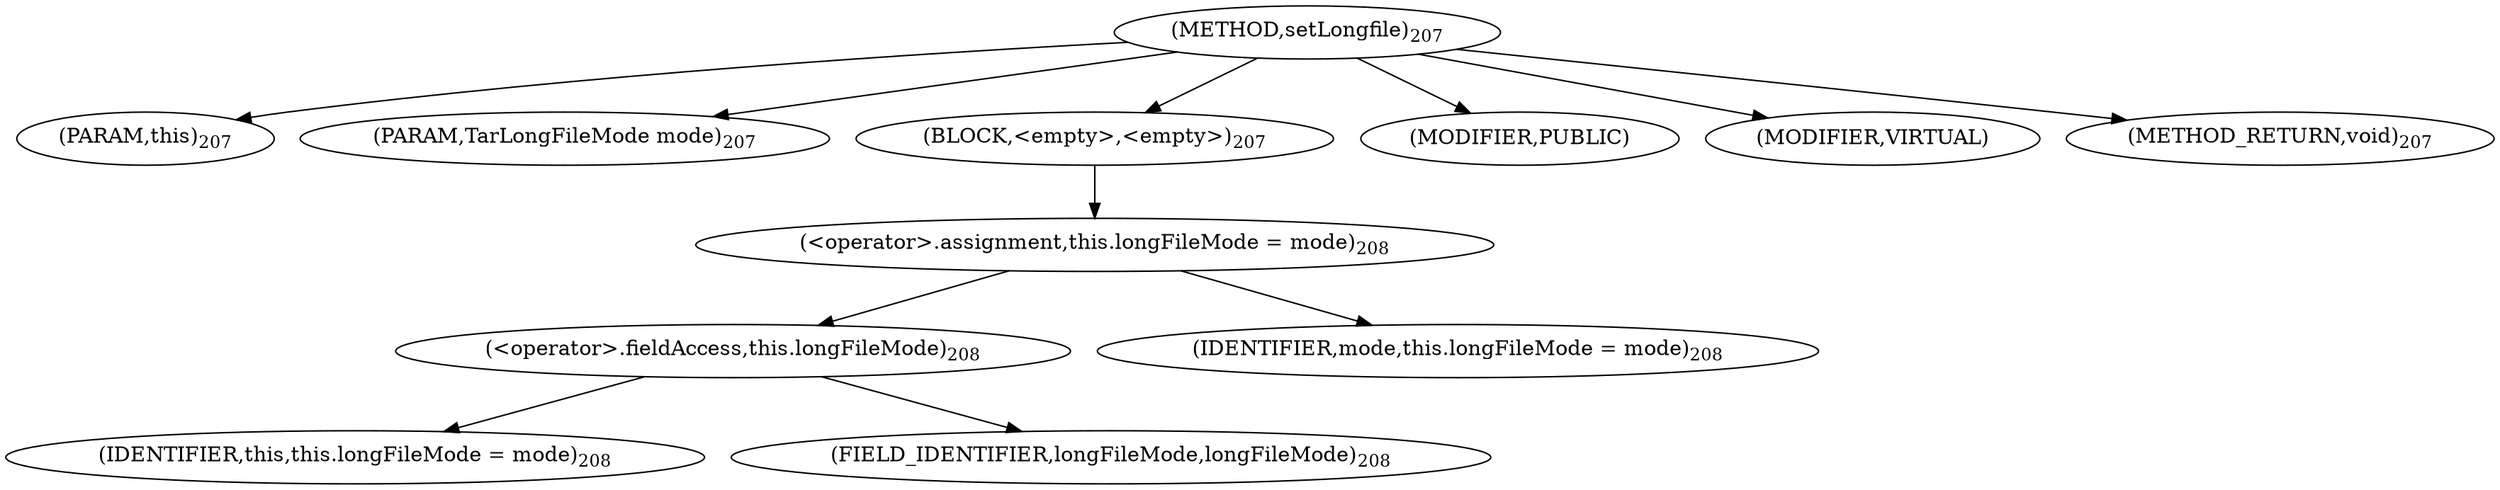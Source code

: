 digraph "setLongfile" {  
"213" [label = <(METHOD,setLongfile)<SUB>207</SUB>> ]
"15" [label = <(PARAM,this)<SUB>207</SUB>> ]
"214" [label = <(PARAM,TarLongFileMode mode)<SUB>207</SUB>> ]
"215" [label = <(BLOCK,&lt;empty&gt;,&lt;empty&gt;)<SUB>207</SUB>> ]
"216" [label = <(&lt;operator&gt;.assignment,this.longFileMode = mode)<SUB>208</SUB>> ]
"217" [label = <(&lt;operator&gt;.fieldAccess,this.longFileMode)<SUB>208</SUB>> ]
"14" [label = <(IDENTIFIER,this,this.longFileMode = mode)<SUB>208</SUB>> ]
"218" [label = <(FIELD_IDENTIFIER,longFileMode,longFileMode)<SUB>208</SUB>> ]
"219" [label = <(IDENTIFIER,mode,this.longFileMode = mode)<SUB>208</SUB>> ]
"220" [label = <(MODIFIER,PUBLIC)> ]
"221" [label = <(MODIFIER,VIRTUAL)> ]
"222" [label = <(METHOD_RETURN,void)<SUB>207</SUB>> ]
  "213" -> "15" 
  "213" -> "214" 
  "213" -> "215" 
  "213" -> "220" 
  "213" -> "221" 
  "213" -> "222" 
  "215" -> "216" 
  "216" -> "217" 
  "216" -> "219" 
  "217" -> "14" 
  "217" -> "218" 
}
